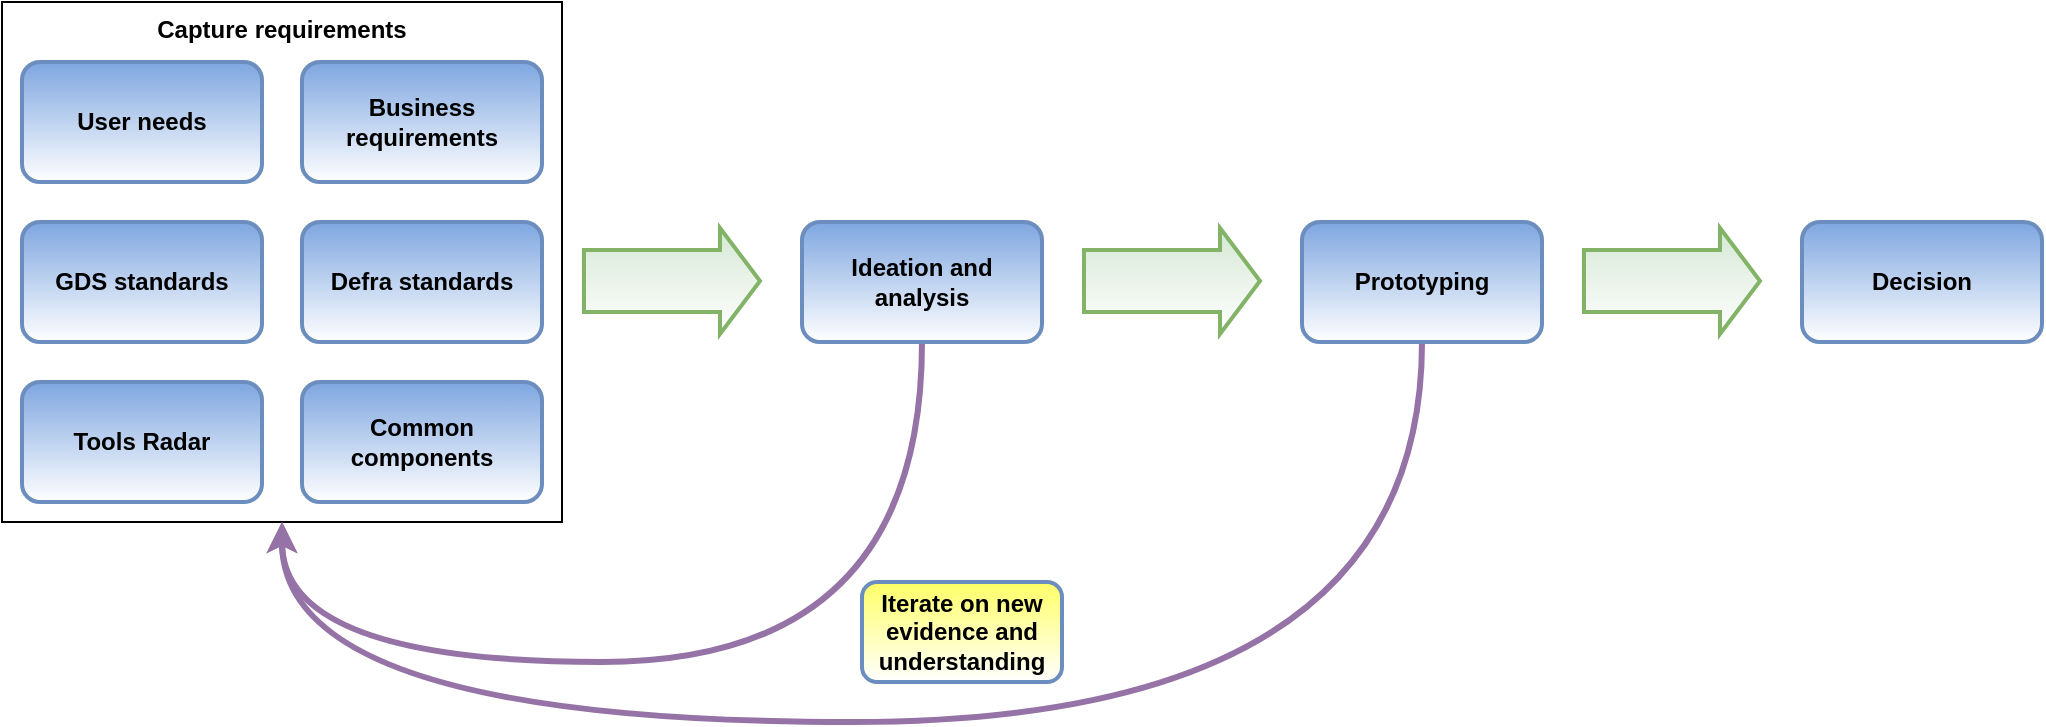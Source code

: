 <mxfile version="24.7.14">
  <diagram name="Page-1" id="0duDt7t1JNAbKXJF6VVH">
    <mxGraphModel dx="2026" dy="1143" grid="1" gridSize="10" guides="1" tooltips="1" connect="1" arrows="1" fold="1" page="1" pageScale="1" pageWidth="850" pageHeight="1100" math="0" shadow="0">
      <root>
        <mxCell id="0" />
        <mxCell id="1" parent="0" />
        <mxCell id="FPo4aeZtGLVK7KoSFMX5-16" value="Capture requirements" style="rounded=0;whiteSpace=wrap;html=1;verticalAlign=top;fontStyle=1" vertex="1" parent="1">
          <mxGeometry x="70" y="250" width="280" height="260" as="geometry" />
        </mxCell>
        <mxCell id="FPo4aeZtGLVK7KoSFMX5-1" value="User needs" style="rounded=1;whiteSpace=wrap;html=1;fillColor=#7EA6E0;strokeColor=#6c8ebf;gradientColor=#ffffff;strokeWidth=2;fontStyle=1" vertex="1" parent="1">
          <mxGeometry x="80" y="280" width="120" height="60" as="geometry" />
        </mxCell>
        <mxCell id="FPo4aeZtGLVK7KoSFMX5-3" value="Business requirements" style="rounded=1;whiteSpace=wrap;html=1;fillColor=#7EA6E0;strokeColor=#6c8ebf;gradientColor=#ffffff;strokeWidth=2;fontStyle=1" vertex="1" parent="1">
          <mxGeometry x="220" y="280" width="120" height="60" as="geometry" />
        </mxCell>
        <mxCell id="FPo4aeZtGLVK7KoSFMX5-4" value="GDS standards" style="rounded=1;whiteSpace=wrap;html=1;fillColor=#7EA6E0;strokeColor=#6c8ebf;gradientColor=#ffffff;strokeWidth=2;fontStyle=1" vertex="1" parent="1">
          <mxGeometry x="80" y="360" width="120" height="60" as="geometry" />
        </mxCell>
        <mxCell id="FPo4aeZtGLVK7KoSFMX5-5" value="Defra standards" style="rounded=1;whiteSpace=wrap;html=1;fillColor=#7EA6E0;strokeColor=#6c8ebf;gradientColor=#ffffff;strokeWidth=2;fontStyle=1" vertex="1" parent="1">
          <mxGeometry x="220" y="360" width="120" height="60" as="geometry" />
        </mxCell>
        <mxCell id="FPo4aeZtGLVK7KoSFMX5-6" value="Tools Radar" style="rounded=1;whiteSpace=wrap;html=1;fillColor=#7EA6E0;strokeColor=#6c8ebf;gradientColor=#ffffff;strokeWidth=2;fontStyle=1" vertex="1" parent="1">
          <mxGeometry x="80" y="440" width="120" height="60" as="geometry" />
        </mxCell>
        <mxCell id="FPo4aeZtGLVK7KoSFMX5-7" value="Common components" style="rounded=1;whiteSpace=wrap;html=1;fillColor=#7EA6E0;strokeColor=#6c8ebf;gradientColor=#ffffff;strokeWidth=2;fontStyle=1" vertex="1" parent="1">
          <mxGeometry x="220" y="440" width="120" height="60" as="geometry" />
        </mxCell>
        <mxCell id="FPo4aeZtGLVK7KoSFMX5-8" value="" style="shape=flexArrow;endArrow=classic;html=1;rounded=0;width=30;strokeWidth=2;fillColor=#d5e8d4;strokeColor=#82b366;gradientColor=#FFFFFF;" edge="1" parent="1">
          <mxGeometry width="50" height="50" relative="1" as="geometry">
            <mxPoint x="360" y="389.5" as="sourcePoint" />
            <mxPoint x="450" y="389.5" as="targetPoint" />
          </mxGeometry>
        </mxCell>
        <mxCell id="FPo4aeZtGLVK7KoSFMX5-18" style="edgeStyle=orthogonalEdgeStyle;rounded=0;orthogonalLoop=1;jettySize=auto;html=1;entryX=0.5;entryY=1;entryDx=0;entryDy=0;curved=1;exitX=0.5;exitY=1;exitDx=0;exitDy=0;strokeWidth=3;fillColor=#e1d5e7;strokeColor=#9673a6;" edge="1" parent="1" source="FPo4aeZtGLVK7KoSFMX5-9" target="FPo4aeZtGLVK7KoSFMX5-16">
          <mxGeometry relative="1" as="geometry">
            <Array as="points">
              <mxPoint x="530" y="580" />
              <mxPoint x="210" y="580" />
            </Array>
          </mxGeometry>
        </mxCell>
        <mxCell id="FPo4aeZtGLVK7KoSFMX5-9" value="Ideation and analysis" style="rounded=1;whiteSpace=wrap;html=1;fillColor=#7EA6E0;strokeColor=#6c8ebf;gradientColor=#ffffff;strokeWidth=2;fontStyle=1" vertex="1" parent="1">
          <mxGeometry x="470" y="360" width="120" height="60" as="geometry" />
        </mxCell>
        <mxCell id="FPo4aeZtGLVK7KoSFMX5-10" value="" style="shape=flexArrow;endArrow=classic;html=1;rounded=0;width=30;strokeWidth=2;fillColor=#d5e8d4;strokeColor=#82b366;gradientColor=#FFFFFF;" edge="1" parent="1">
          <mxGeometry width="50" height="50" relative="1" as="geometry">
            <mxPoint x="610" y="389.5" as="sourcePoint" />
            <mxPoint x="700" y="389.5" as="targetPoint" />
          </mxGeometry>
        </mxCell>
        <mxCell id="FPo4aeZtGLVK7KoSFMX5-19" style="edgeStyle=orthogonalEdgeStyle;rounded=0;orthogonalLoop=1;jettySize=auto;html=1;entryX=0.5;entryY=1;entryDx=0;entryDy=0;curved=1;exitX=0.5;exitY=1;exitDx=0;exitDy=0;fillColor=#e1d5e7;strokeColor=#9673a6;strokeWidth=3;" edge="1" parent="1" source="FPo4aeZtGLVK7KoSFMX5-11" target="FPo4aeZtGLVK7KoSFMX5-16">
          <mxGeometry relative="1" as="geometry">
            <Array as="points">
              <mxPoint x="780" y="610" />
              <mxPoint x="210" y="610" />
            </Array>
          </mxGeometry>
        </mxCell>
        <mxCell id="FPo4aeZtGLVK7KoSFMX5-11" value="Prototyping" style="rounded=1;whiteSpace=wrap;html=1;fillColor=#7EA6E0;strokeColor=#6c8ebf;gradientColor=#ffffff;strokeWidth=2;fontStyle=1" vertex="1" parent="1">
          <mxGeometry x="720" y="360" width="120" height="60" as="geometry" />
        </mxCell>
        <mxCell id="FPo4aeZtGLVK7KoSFMX5-13" value="" style="shape=flexArrow;endArrow=classic;html=1;rounded=0;width=30;strokeWidth=2;fillColor=#d5e8d4;strokeColor=#82b366;gradientColor=#FFFFFF;" edge="1" parent="1">
          <mxGeometry width="50" height="50" relative="1" as="geometry">
            <mxPoint x="860" y="389.5" as="sourcePoint" />
            <mxPoint x="950" y="389.5" as="targetPoint" />
          </mxGeometry>
        </mxCell>
        <mxCell id="FPo4aeZtGLVK7KoSFMX5-14" value="Decision" style="rounded=1;whiteSpace=wrap;html=1;fillColor=#7EA6E0;strokeColor=#6c8ebf;gradientColor=#ffffff;strokeWidth=2;fontStyle=1" vertex="1" parent="1">
          <mxGeometry x="970" y="360" width="120" height="60" as="geometry" />
        </mxCell>
        <mxCell id="FPo4aeZtGLVK7KoSFMX5-22" value="Iterate on new evidence and understanding" style="rounded=1;whiteSpace=wrap;html=1;fillColor=#FFFF66;strokeColor=#6c8ebf;gradientColor=#ffffff;strokeWidth=2;fontStyle=1" vertex="1" parent="1">
          <mxGeometry x="500" y="540" width="100" height="50" as="geometry" />
        </mxCell>
      </root>
    </mxGraphModel>
  </diagram>
</mxfile>

